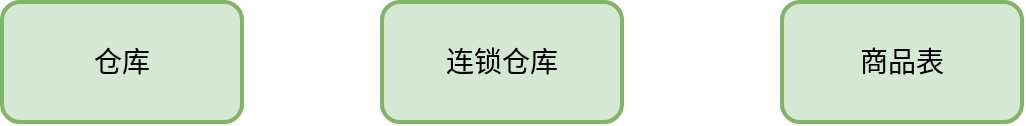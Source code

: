 <mxfile version="15.7.3" type="github"><diagram id="R2lEEEUBdFMjLlhIrx00" name="Page-1"><mxGraphModel dx="1422" dy="1100" grid="1" gridSize="10" guides="1" tooltips="1" connect="1" arrows="1" fold="1" page="1" pageScale="1" pageWidth="850" pageHeight="1100" math="0" shadow="0" extFonts="Permanent Marker^https://fonts.googleapis.com/css?family=Permanent+Marker"><root><mxCell id="0"/><mxCell id="1" parent="0"/><mxCell id="qkcQeDGC7E0fvpHYmJf2-2" value="仓库" style="rounded=1;whiteSpace=wrap;html=1;fillColor=#d5e8d4;strokeColor=#82b366;strokeWidth=2;fontSize=14;" parent="1" vertex="1"><mxGeometry x="200" y="-650" width="120" height="60" as="geometry"/></mxCell><mxCell id="qkcQeDGC7E0fvpHYmJf2-3" value="连锁仓库" style="rounded=1;whiteSpace=wrap;html=1;" parent="1" vertex="1"><mxGeometry x="390" y="-650" width="120" height="60" as="geometry"/></mxCell><mxCell id="qkcQeDGC7E0fvpHYmJf2-4" value="商品表" style="rounded=1;whiteSpace=wrap;html=2;fillColor=#d5e8d4;strokeColor=#82b366;strokeWidth=2;fontSize=14;" parent="1" vertex="1"><mxGeometry x="590" y="-650" width="120" height="60" as="geometry"/></mxCell><mxCell id="qkcQeDGC7E0fvpHYmJf2-5" value="连锁仓库" style="rounded=1;whiteSpace=wrap;html=1;fillColor=#d5e8d4;strokeColor=#82b366;strokeWidth=2;fontSize=14;" parent="1" vertex="1"><mxGeometry x="390" y="-650" width="120" height="60" as="geometry"/></mxCell></root></mxGraphModel></diagram></mxfile>